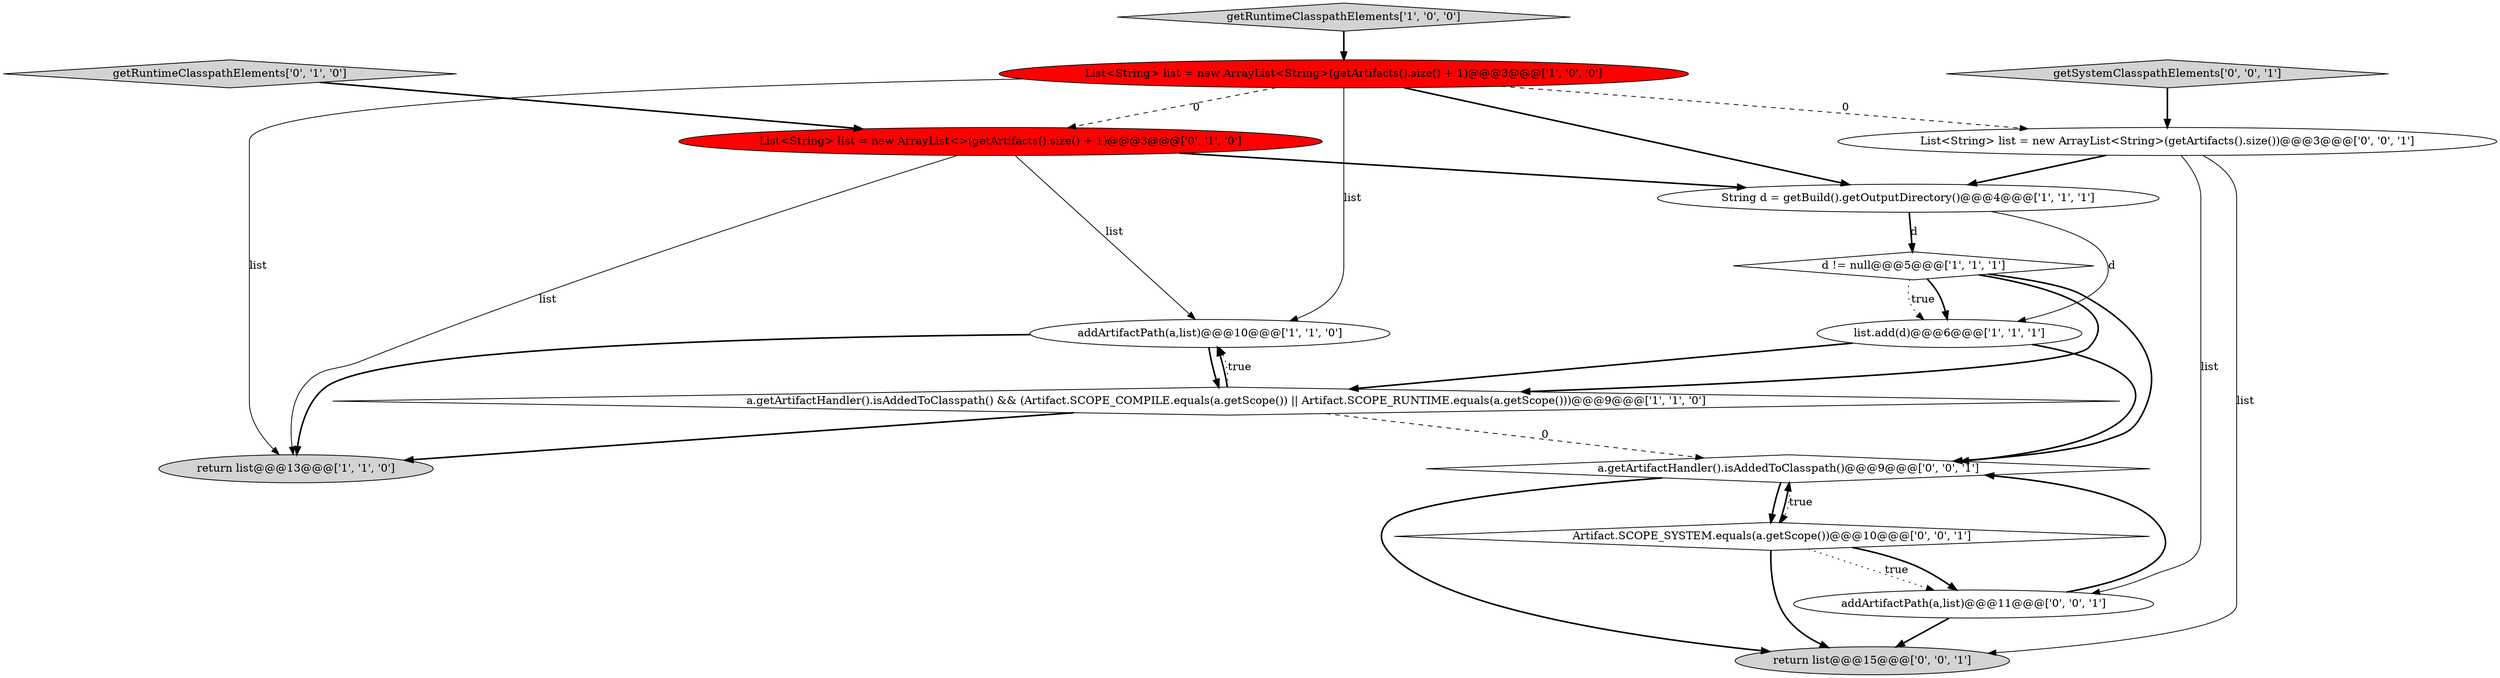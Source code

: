 digraph {
1 [style = filled, label = "return list@@@13@@@['1', '1', '0']", fillcolor = lightgray, shape = ellipse image = "AAA0AAABBB1BBB"];
7 [style = filled, label = "addArtifactPath(a,list)@@@10@@@['1', '1', '0']", fillcolor = white, shape = ellipse image = "AAA0AAABBB1BBB"];
8 [style = filled, label = "getRuntimeClasspathElements['0', '1', '0']", fillcolor = lightgray, shape = diamond image = "AAA0AAABBB2BBB"];
4 [style = filled, label = "getRuntimeClasspathElements['1', '0', '0']", fillcolor = lightgray, shape = diamond image = "AAA0AAABBB1BBB"];
2 [style = filled, label = "String d = getBuild().getOutputDirectory()@@@4@@@['1', '1', '1']", fillcolor = white, shape = ellipse image = "AAA0AAABBB1BBB"];
9 [style = filled, label = "List<String> list = new ArrayList<>(getArtifacts().size() + 1)@@@3@@@['0', '1', '0']", fillcolor = red, shape = ellipse image = "AAA1AAABBB2BBB"];
13 [style = filled, label = "List<String> list = new ArrayList<String>(getArtifacts().size())@@@3@@@['0', '0', '1']", fillcolor = white, shape = ellipse image = "AAA0AAABBB3BBB"];
15 [style = filled, label = "return list@@@15@@@['0', '0', '1']", fillcolor = lightgray, shape = ellipse image = "AAA0AAABBB3BBB"];
10 [style = filled, label = "addArtifactPath(a,list)@@@11@@@['0', '0', '1']", fillcolor = white, shape = ellipse image = "AAA0AAABBB3BBB"];
6 [style = filled, label = "d != null@@@5@@@['1', '1', '1']", fillcolor = white, shape = diamond image = "AAA0AAABBB1BBB"];
0 [style = filled, label = "List<String> list = new ArrayList<String>(getArtifacts().size() + 1)@@@3@@@['1', '0', '0']", fillcolor = red, shape = ellipse image = "AAA1AAABBB1BBB"];
5 [style = filled, label = "list.add(d)@@@6@@@['1', '1', '1']", fillcolor = white, shape = ellipse image = "AAA0AAABBB1BBB"];
12 [style = filled, label = "getSystemClasspathElements['0', '0', '1']", fillcolor = lightgray, shape = diamond image = "AAA0AAABBB3BBB"];
14 [style = filled, label = "a.getArtifactHandler().isAddedToClasspath()@@@9@@@['0', '0', '1']", fillcolor = white, shape = diamond image = "AAA0AAABBB3BBB"];
11 [style = filled, label = "Artifact.SCOPE_SYSTEM.equals(a.getScope())@@@10@@@['0', '0', '1']", fillcolor = white, shape = diamond image = "AAA0AAABBB3BBB"];
3 [style = filled, label = "a.getArtifactHandler().isAddedToClasspath() && (Artifact.SCOPE_COMPILE.equals(a.getScope()) || Artifact.SCOPE_RUNTIME.equals(a.getScope()))@@@9@@@['1', '1', '0']", fillcolor = white, shape = diamond image = "AAA0AAABBB1BBB"];
5->3 [style = bold, label=""];
6->3 [style = bold, label=""];
3->7 [style = dotted, label="true"];
7->1 [style = bold, label=""];
10->15 [style = bold, label=""];
2->6 [style = solid, label="d"];
9->1 [style = solid, label="list"];
3->1 [style = bold, label=""];
11->14 [style = bold, label=""];
9->2 [style = bold, label=""];
10->14 [style = bold, label=""];
2->6 [style = bold, label=""];
11->10 [style = dotted, label="true"];
0->2 [style = bold, label=""];
13->10 [style = solid, label="list"];
0->7 [style = solid, label="list"];
5->14 [style = bold, label=""];
7->3 [style = bold, label=""];
11->15 [style = bold, label=""];
4->0 [style = bold, label=""];
6->14 [style = bold, label=""];
12->13 [style = bold, label=""];
6->5 [style = bold, label=""];
3->7 [style = bold, label=""];
13->15 [style = solid, label="list"];
2->5 [style = solid, label="d"];
11->10 [style = bold, label=""];
0->13 [style = dashed, label="0"];
8->9 [style = bold, label=""];
14->11 [style = dotted, label="true"];
14->15 [style = bold, label=""];
9->7 [style = solid, label="list"];
0->9 [style = dashed, label="0"];
3->14 [style = dashed, label="0"];
14->11 [style = bold, label=""];
0->1 [style = solid, label="list"];
6->5 [style = dotted, label="true"];
13->2 [style = bold, label=""];
}
